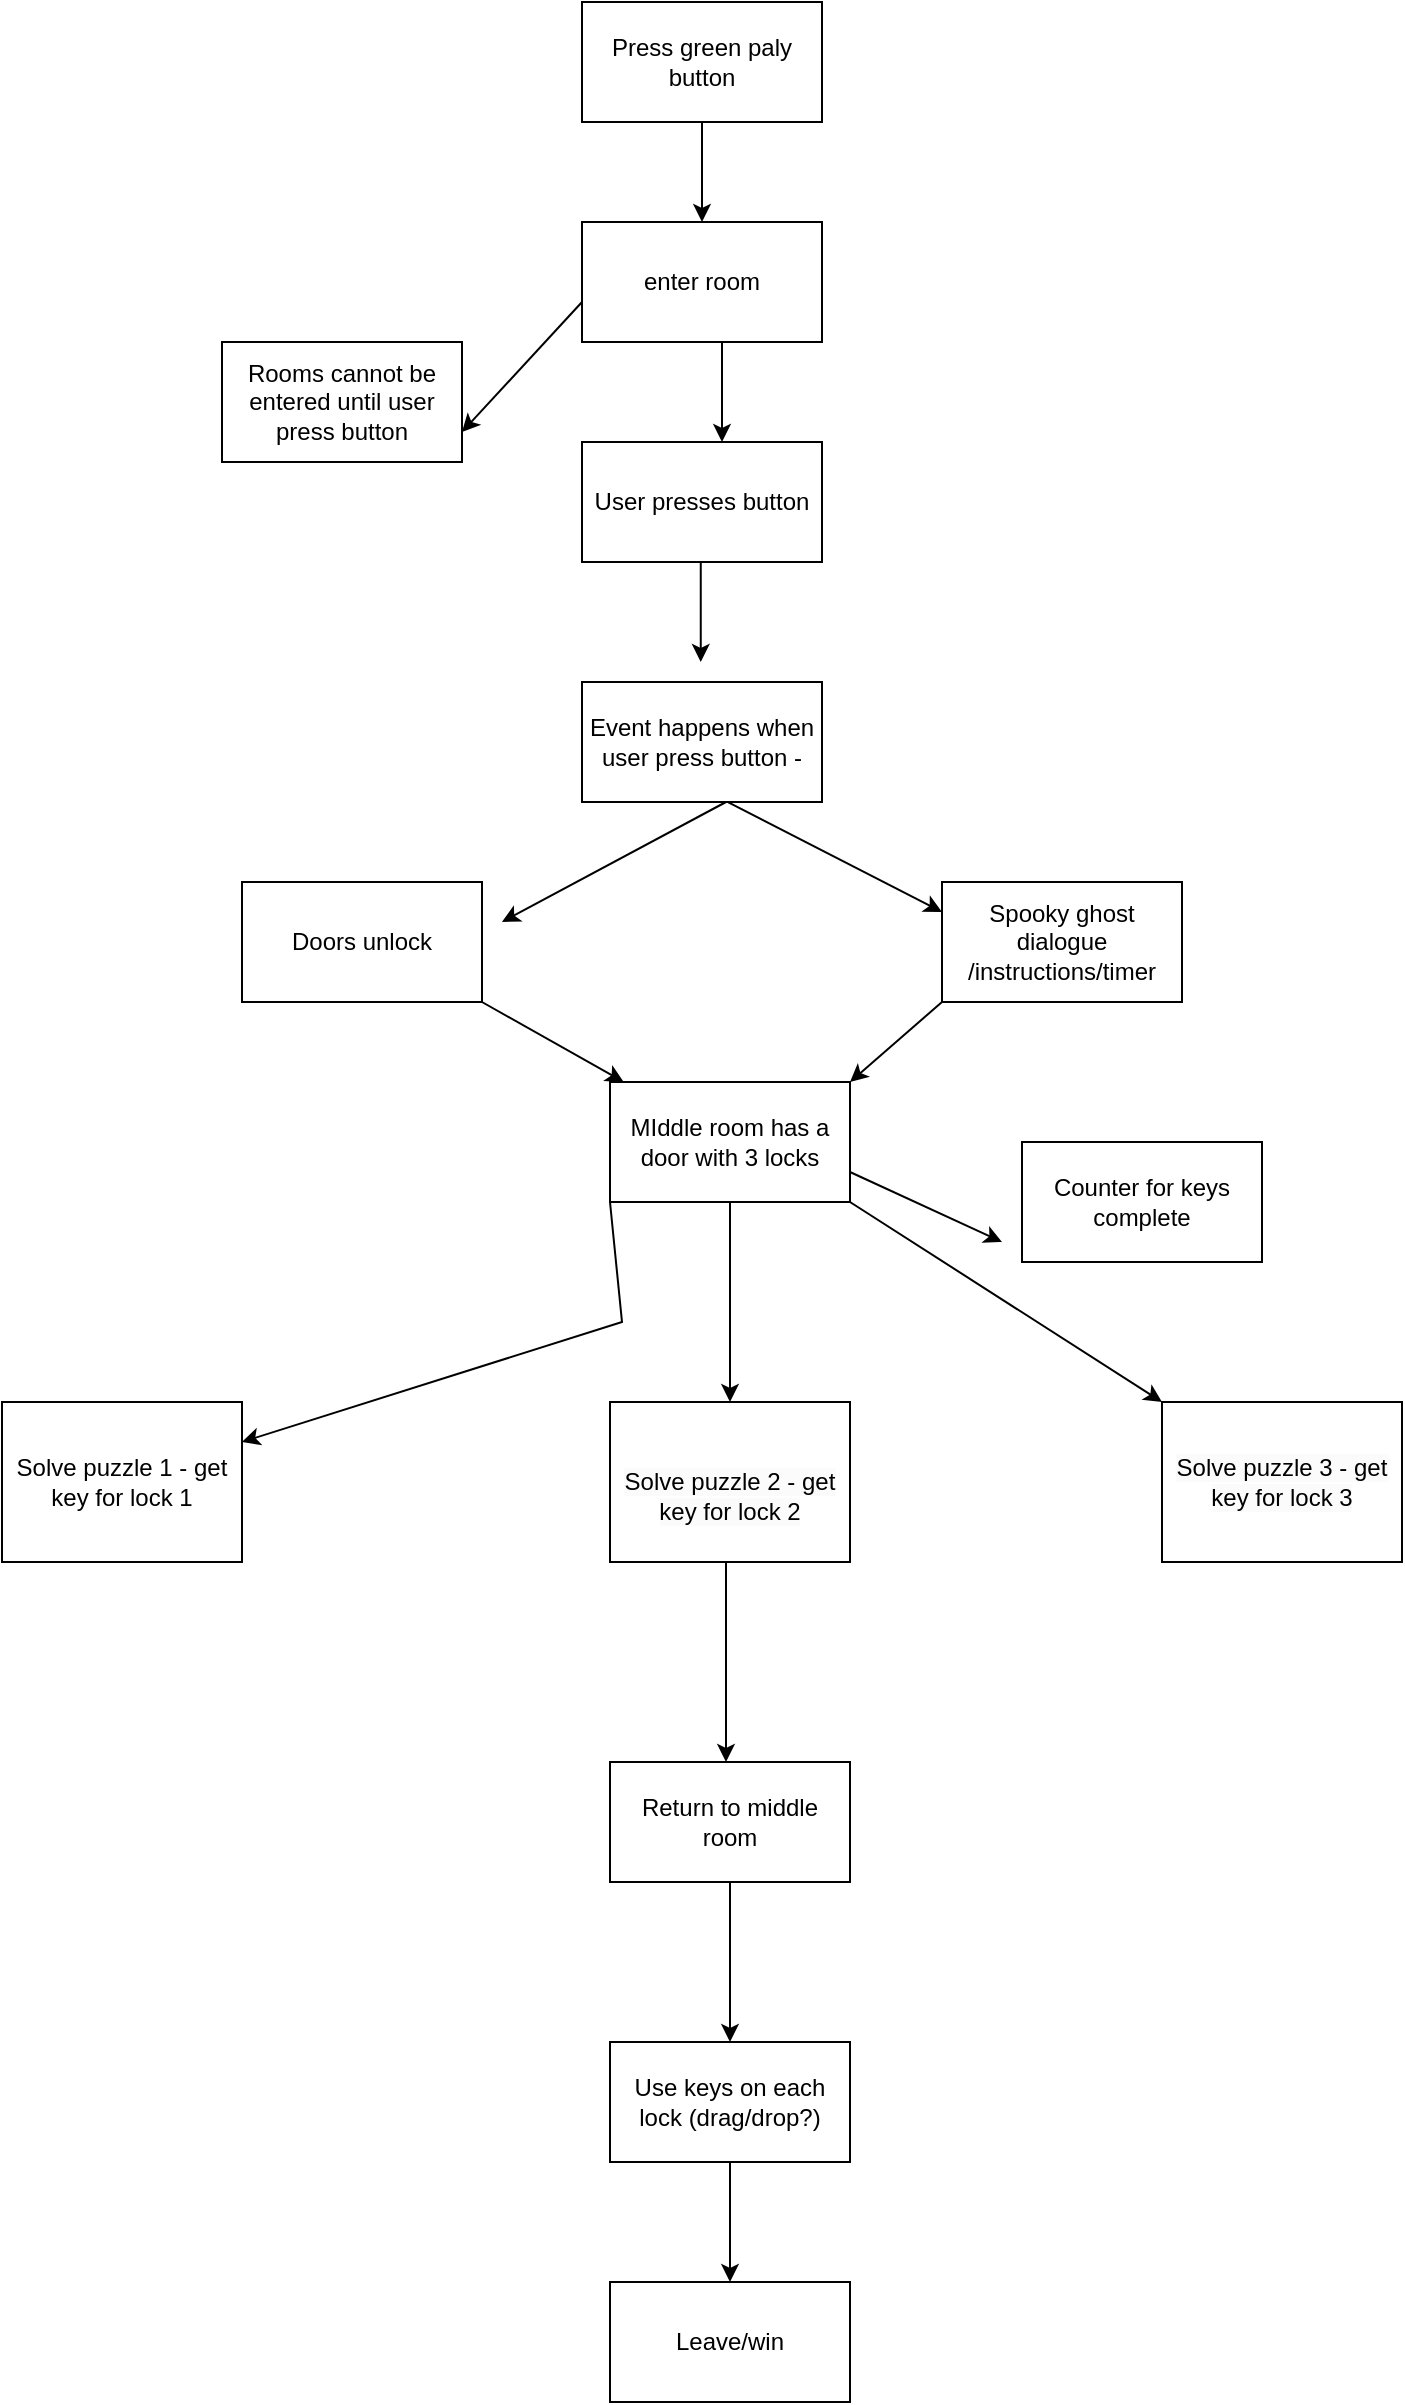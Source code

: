<mxfile version="24.6.4" type="device">
  <diagram name="Page-1" id="dCQCN4nlOt6v2w6bReEr">
    <mxGraphModel dx="868" dy="931" grid="1" gridSize="10" guides="1" tooltips="1" connect="1" arrows="1" fold="1" page="1" pageScale="1" pageWidth="827" pageHeight="1169" math="0" shadow="0">
      <root>
        <mxCell id="0" />
        <mxCell id="1" parent="0" />
        <mxCell id="8_G-h3lgZV2p1q91j_PW-1" value="Press green paly button" style="rounded=0;whiteSpace=wrap;html=1;" vertex="1" parent="1">
          <mxGeometry x="340" y="50" width="120" height="60" as="geometry" />
        </mxCell>
        <mxCell id="8_G-h3lgZV2p1q91j_PW-2" value="enter room" style="rounded=0;whiteSpace=wrap;html=1;" vertex="1" parent="1">
          <mxGeometry x="340" y="160" width="120" height="60" as="geometry" />
        </mxCell>
        <mxCell id="8_G-h3lgZV2p1q91j_PW-3" value="User presses button" style="rounded=0;whiteSpace=wrap;html=1;" vertex="1" parent="1">
          <mxGeometry x="340" y="270" width="120" height="60" as="geometry" />
        </mxCell>
        <mxCell id="8_G-h3lgZV2p1q91j_PW-4" value="Event happens when user press button -" style="rounded=0;whiteSpace=wrap;html=1;" vertex="1" parent="1">
          <mxGeometry x="340" y="390" width="120" height="60" as="geometry" />
        </mxCell>
        <mxCell id="8_G-h3lgZV2p1q91j_PW-5" value="Rooms cannot be entered until user press button" style="rounded=0;whiteSpace=wrap;html=1;" vertex="1" parent="1">
          <mxGeometry x="160" y="220" width="120" height="60" as="geometry" />
        </mxCell>
        <mxCell id="8_G-h3lgZV2p1q91j_PW-6" value="Doors unlock" style="rounded=0;whiteSpace=wrap;html=1;" vertex="1" parent="1">
          <mxGeometry x="170" y="490" width="120" height="60" as="geometry" />
        </mxCell>
        <mxCell id="8_G-h3lgZV2p1q91j_PW-7" value="Spooky ghost dialogue /instructions/timer" style="rounded=0;whiteSpace=wrap;html=1;" vertex="1" parent="1">
          <mxGeometry x="520" y="490" width="120" height="60" as="geometry" />
        </mxCell>
        <mxCell id="8_G-h3lgZV2p1q91j_PW-8" value="&lt;br&gt;&lt;span style=&quot;color: rgb(0, 0, 0); font-family: Helvetica; font-size: 12px; font-style: normal; font-variant-ligatures: normal; font-variant-caps: normal; font-weight: 400; letter-spacing: normal; orphans: 2; text-align: center; text-indent: 0px; text-transform: none; widows: 2; word-spacing: 0px; -webkit-text-stroke-width: 0px; white-space: normal; background-color: rgb(251, 251, 251); text-decoration-thickness: initial; text-decoration-style: initial; text-decoration-color: initial; display: inline !important; float: none;&quot;&gt;Solve puzzle 2 - get key for lock 2&lt;/span&gt;" style="rounded=0;whiteSpace=wrap;html=1;" vertex="1" parent="1">
          <mxGeometry x="354" y="750" width="120" height="80" as="geometry" />
        </mxCell>
        <mxCell id="8_G-h3lgZV2p1q91j_PW-9" value="&lt;br&gt;&lt;span style=&quot;color: rgb(0, 0, 0); font-family: Helvetica; font-size: 12px; font-style: normal; font-variant-ligatures: normal; font-variant-caps: normal; font-weight: 400; letter-spacing: normal; orphans: 2; text-align: center; text-indent: 0px; text-transform: none; widows: 2; word-spacing: 0px; -webkit-text-stroke-width: 0px; white-space: normal; background-color: rgb(251, 251, 251); text-decoration-thickness: initial; text-decoration-style: initial; text-decoration-color: initial; display: inline !important; float: none;&quot;&gt;Solve puzzle 3 - get key for lock 3&lt;/span&gt;&lt;div&gt;&lt;br/&gt;&lt;/div&gt;" style="rounded=0;whiteSpace=wrap;html=1;" vertex="1" parent="1">
          <mxGeometry x="630" y="750" width="120" height="80" as="geometry" />
        </mxCell>
        <mxCell id="8_G-h3lgZV2p1q91j_PW-10" value="Solve puzzle 1 - get key for lock 1" style="rounded=0;whiteSpace=wrap;html=1;" vertex="1" parent="1">
          <mxGeometry x="50" y="750" width="120" height="80" as="geometry" />
        </mxCell>
        <mxCell id="8_G-h3lgZV2p1q91j_PW-11" value="MIddle room has a door with 3 locks" style="rounded=0;whiteSpace=wrap;html=1;" vertex="1" parent="1">
          <mxGeometry x="354" y="590" width="120" height="60" as="geometry" />
        </mxCell>
        <mxCell id="8_G-h3lgZV2p1q91j_PW-12" value="Return to middle room" style="rounded=0;whiteSpace=wrap;html=1;" vertex="1" parent="1">
          <mxGeometry x="354" y="930" width="120" height="60" as="geometry" />
        </mxCell>
        <mxCell id="8_G-h3lgZV2p1q91j_PW-13" value="Use keys on each lock (drag/drop?)" style="rounded=0;whiteSpace=wrap;html=1;" vertex="1" parent="1">
          <mxGeometry x="354" y="1070" width="120" height="60" as="geometry" />
        </mxCell>
        <mxCell id="8_G-h3lgZV2p1q91j_PW-14" value="Leave/win" style="rounded=0;whiteSpace=wrap;html=1;" vertex="1" parent="1">
          <mxGeometry x="354" y="1190" width="120" height="60" as="geometry" />
        </mxCell>
        <mxCell id="8_G-h3lgZV2p1q91j_PW-15" value="Counter for keys complete" style="rounded=0;whiteSpace=wrap;html=1;" vertex="1" parent="1">
          <mxGeometry x="560" y="620" width="120" height="60" as="geometry" />
        </mxCell>
        <mxCell id="8_G-h3lgZV2p1q91j_PW-16" value="" style="endArrow=classic;html=1;rounded=0;exitX=0.5;exitY=1;exitDx=0;exitDy=0;entryX=0.5;entryY=0;entryDx=0;entryDy=0;" edge="1" parent="1" source="8_G-h3lgZV2p1q91j_PW-11" target="8_G-h3lgZV2p1q91j_PW-8">
          <mxGeometry width="50" height="50" relative="1" as="geometry">
            <mxPoint x="390" y="900" as="sourcePoint" />
            <mxPoint x="440" y="850" as="targetPoint" />
          </mxGeometry>
        </mxCell>
        <mxCell id="8_G-h3lgZV2p1q91j_PW-17" value="" style="endArrow=classic;html=1;rounded=0;exitX=1;exitY=0.75;exitDx=0;exitDy=0;" edge="1" parent="1" source="8_G-h3lgZV2p1q91j_PW-11">
          <mxGeometry width="50" height="50" relative="1" as="geometry">
            <mxPoint x="424" y="660" as="sourcePoint" />
            <mxPoint x="550" y="670" as="targetPoint" />
          </mxGeometry>
        </mxCell>
        <mxCell id="8_G-h3lgZV2p1q91j_PW-18" value="" style="endArrow=classic;html=1;rounded=0;exitX=0;exitY=1;exitDx=0;exitDy=0;entryX=1;entryY=0.25;entryDx=0;entryDy=0;" edge="1" parent="1" source="8_G-h3lgZV2p1q91j_PW-11" target="8_G-h3lgZV2p1q91j_PW-10">
          <mxGeometry width="50" height="50" relative="1" as="geometry">
            <mxPoint x="434" y="670" as="sourcePoint" />
            <mxPoint x="434" y="770" as="targetPoint" />
            <Array as="points">
              <mxPoint x="360" y="710" />
            </Array>
          </mxGeometry>
        </mxCell>
        <mxCell id="8_G-h3lgZV2p1q91j_PW-19" value="" style="endArrow=classic;html=1;rounded=0;exitX=1;exitY=1;exitDx=0;exitDy=0;entryX=0;entryY=0;entryDx=0;entryDy=0;" edge="1" parent="1" source="8_G-h3lgZV2p1q91j_PW-11" target="8_G-h3lgZV2p1q91j_PW-9">
          <mxGeometry width="50" height="50" relative="1" as="geometry">
            <mxPoint x="444" y="680" as="sourcePoint" />
            <mxPoint x="444" y="780" as="targetPoint" />
          </mxGeometry>
        </mxCell>
        <mxCell id="8_G-h3lgZV2p1q91j_PW-21" value="" style="endArrow=classic;html=1;rounded=0;exitX=0.5;exitY=1;exitDx=0;exitDy=0;entryX=1;entryY=0.75;entryDx=0;entryDy=0;" edge="1" parent="1" target="8_G-h3lgZV2p1q91j_PW-5">
          <mxGeometry width="50" height="50" relative="1" as="geometry">
            <mxPoint x="340" y="200" as="sourcePoint" />
            <mxPoint x="340" y="300" as="targetPoint" />
          </mxGeometry>
        </mxCell>
        <mxCell id="8_G-h3lgZV2p1q91j_PW-23" value="" style="endArrow=classic;html=1;rounded=0;exitX=0.5;exitY=1;exitDx=0;exitDy=0;entryX=0.5;entryY=0;entryDx=0;entryDy=0;" edge="1" parent="1" source="8_G-h3lgZV2p1q91j_PW-1" target="8_G-h3lgZV2p1q91j_PW-2">
          <mxGeometry width="50" height="50" relative="1" as="geometry">
            <mxPoint x="390" y="350" as="sourcePoint" />
            <mxPoint x="440" y="300" as="targetPoint" />
          </mxGeometry>
        </mxCell>
        <mxCell id="8_G-h3lgZV2p1q91j_PW-24" value="" style="endArrow=classic;html=1;rounded=0;exitX=0.5;exitY=1;exitDx=0;exitDy=0;entryX=0.5;entryY=0;entryDx=0;entryDy=0;" edge="1" parent="1">
          <mxGeometry width="50" height="50" relative="1" as="geometry">
            <mxPoint x="410" y="220" as="sourcePoint" />
            <mxPoint x="410" y="270" as="targetPoint" />
            <Array as="points" />
          </mxGeometry>
        </mxCell>
        <mxCell id="8_G-h3lgZV2p1q91j_PW-25" value="" style="endArrow=classic;html=1;rounded=0;exitX=0.5;exitY=1;exitDx=0;exitDy=0;entryX=0.5;entryY=0;entryDx=0;entryDy=0;" edge="1" parent="1">
          <mxGeometry width="50" height="50" relative="1" as="geometry">
            <mxPoint x="399.38" y="330" as="sourcePoint" />
            <mxPoint x="399.38" y="380" as="targetPoint" />
          </mxGeometry>
        </mxCell>
        <mxCell id="8_G-h3lgZV2p1q91j_PW-26" value="" style="endArrow=classic;html=1;rounded=0;exitX=0.5;exitY=1;exitDx=0;exitDy=0;" edge="1" parent="1">
          <mxGeometry width="50" height="50" relative="1" as="geometry">
            <mxPoint x="412" y="450" as="sourcePoint" />
            <mxPoint x="300" y="510" as="targetPoint" />
          </mxGeometry>
        </mxCell>
        <mxCell id="8_G-h3lgZV2p1q91j_PW-27" value="" style="endArrow=classic;html=1;rounded=0;exitX=0.61;exitY=1.004;exitDx=0;exitDy=0;entryX=0;entryY=0.25;entryDx=0;entryDy=0;exitPerimeter=0;" edge="1" parent="1" source="8_G-h3lgZV2p1q91j_PW-4" target="8_G-h3lgZV2p1q91j_PW-7">
          <mxGeometry width="50" height="50" relative="1" as="geometry">
            <mxPoint x="422" y="460" as="sourcePoint" />
            <mxPoint x="310" y="520" as="targetPoint" />
          </mxGeometry>
        </mxCell>
        <mxCell id="8_G-h3lgZV2p1q91j_PW-28" value="" style="endArrow=classic;html=1;rounded=0;" edge="1" parent="1" target="8_G-h3lgZV2p1q91j_PW-11">
          <mxGeometry width="50" height="50" relative="1" as="geometry">
            <mxPoint x="290" y="550" as="sourcePoint" />
            <mxPoint x="340" y="500" as="targetPoint" />
          </mxGeometry>
        </mxCell>
        <mxCell id="8_G-h3lgZV2p1q91j_PW-29" value="" style="endArrow=classic;html=1;rounded=0;exitX=0;exitY=1;exitDx=0;exitDy=0;entryX=1;entryY=0;entryDx=0;entryDy=0;" edge="1" parent="1" source="8_G-h3lgZV2p1q91j_PW-7" target="8_G-h3lgZV2p1q91j_PW-11">
          <mxGeometry width="50" height="50" relative="1" as="geometry">
            <mxPoint x="300" y="560" as="sourcePoint" />
            <mxPoint x="371" y="600" as="targetPoint" />
          </mxGeometry>
        </mxCell>
        <mxCell id="8_G-h3lgZV2p1q91j_PW-30" value="" style="endArrow=classic;html=1;rounded=0;exitX=0.5;exitY=1;exitDx=0;exitDy=0;entryX=0.5;entryY=0;entryDx=0;entryDy=0;" edge="1" parent="1">
          <mxGeometry width="50" height="50" relative="1" as="geometry">
            <mxPoint x="412" y="830" as="sourcePoint" />
            <mxPoint x="412" y="930" as="targetPoint" />
          </mxGeometry>
        </mxCell>
        <mxCell id="8_G-h3lgZV2p1q91j_PW-31" value="" style="endArrow=classic;html=1;rounded=0;exitX=0.5;exitY=1;exitDx=0;exitDy=0;entryX=0.5;entryY=0;entryDx=0;entryDy=0;" edge="1" parent="1" target="8_G-h3lgZV2p1q91j_PW-13">
          <mxGeometry width="50" height="50" relative="1" as="geometry">
            <mxPoint x="414" y="990" as="sourcePoint" />
            <mxPoint x="414" y="1090" as="targetPoint" />
          </mxGeometry>
        </mxCell>
        <mxCell id="8_G-h3lgZV2p1q91j_PW-32" value="" style="endArrow=classic;html=1;rounded=0;entryX=0.5;entryY=0;entryDx=0;entryDy=0;exitX=0.5;exitY=1;exitDx=0;exitDy=0;" edge="1" parent="1" source="8_G-h3lgZV2p1q91j_PW-13" target="8_G-h3lgZV2p1q91j_PW-14">
          <mxGeometry width="50" height="50" relative="1" as="geometry">
            <mxPoint x="390" y="1100" as="sourcePoint" />
            <mxPoint x="440" y="1050" as="targetPoint" />
          </mxGeometry>
        </mxCell>
      </root>
    </mxGraphModel>
  </diagram>
</mxfile>
